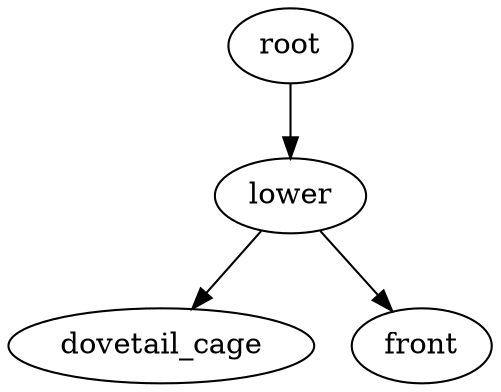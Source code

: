 digraph lower {
    root_9 [label="root"];
    lower_10 [label="lower"];
    dovetail_cage_11 [label="dovetail_cage"];
    front_12 [label="front"];
    root_9 -> lower_10;
    lower_10 -> dovetail_cage_11;
    lower_10 -> front_12;
}
